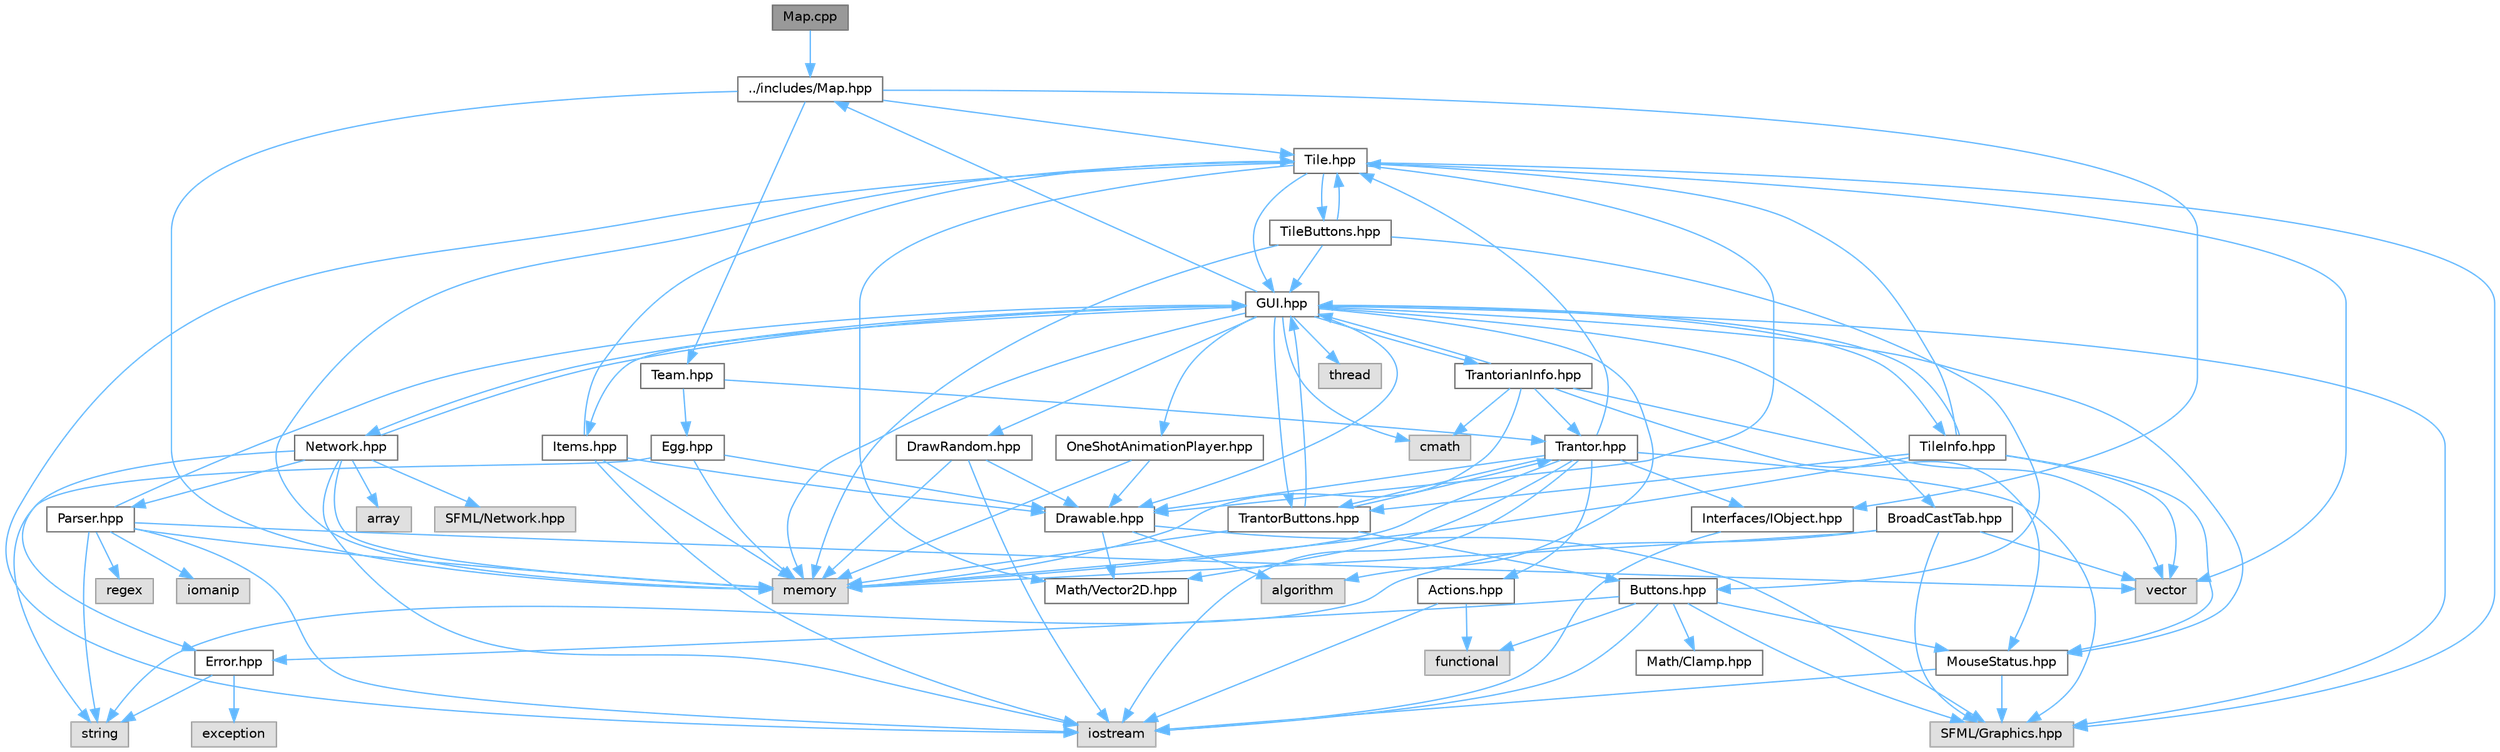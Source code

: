 digraph "Map.cpp"
{
 // LATEX_PDF_SIZE
  bgcolor="transparent";
  edge [fontname=Helvetica,fontsize=10,labelfontname=Helvetica,labelfontsize=10];
  node [fontname=Helvetica,fontsize=10,shape=box,height=0.2,width=0.4];
  Node1 [label="Map.cpp",height=0.2,width=0.4,color="gray40", fillcolor="grey60", style="filled", fontcolor="black",tooltip=" "];
  Node1 -> Node2 [color="steelblue1",style="solid"];
  Node2 [label="../includes/Map.hpp",height=0.2,width=0.4,color="grey40", fillcolor="white", style="filled",URL="$Map_8hpp.html",tooltip=" "];
  Node2 -> Node3 [color="steelblue1",style="solid"];
  Node3 [label="memory",height=0.2,width=0.4,color="grey60", fillcolor="#E0E0E0", style="filled",tooltip=" "];
  Node2 -> Node4 [color="steelblue1",style="solid"];
  Node4 [label="Interfaces/IObject.hpp",height=0.2,width=0.4,color="grey40", fillcolor="white", style="filled",URL="$IObject_8hpp.html",tooltip=" "];
  Node4 -> Node5 [color="steelblue1",style="solid"];
  Node5 [label="iostream",height=0.2,width=0.4,color="grey60", fillcolor="#E0E0E0", style="filled",tooltip=" "];
  Node2 -> Node6 [color="steelblue1",style="solid"];
  Node6 [label="Tile.hpp",height=0.2,width=0.4,color="grey40", fillcolor="white", style="filled",URL="$Tile_8hpp.html",tooltip=" "];
  Node6 -> Node5 [color="steelblue1",style="solid"];
  Node6 -> Node7 [color="steelblue1",style="solid"];
  Node7 [label="vector",height=0.2,width=0.4,color="grey60", fillcolor="#E0E0E0", style="filled",tooltip=" "];
  Node6 -> Node3 [color="steelblue1",style="solid"];
  Node6 -> Node8 [color="steelblue1",style="solid"];
  Node8 [label="SFML/Graphics.hpp",height=0.2,width=0.4,color="grey60", fillcolor="#E0E0E0", style="filled",tooltip=" "];
  Node6 -> Node9 [color="steelblue1",style="solid"];
  Node9 [label="Math/Vector2D.hpp",height=0.2,width=0.4,color="grey40", fillcolor="white", style="filled",URL="$Vector2D_8hpp.html",tooltip=" "];
  Node6 -> Node10 [color="steelblue1",style="solid"];
  Node10 [label="GUI.hpp",height=0.2,width=0.4,color="grey40", fillcolor="white", style="filled",URL="$GUI_8hpp.html",tooltip=" "];
  Node10 -> Node3 [color="steelblue1",style="solid"];
  Node10 -> Node11 [color="steelblue1",style="solid"];
  Node11 [label="thread",height=0.2,width=0.4,color="grey60", fillcolor="#E0E0E0", style="filled",tooltip=" "];
  Node10 -> Node8 [color="steelblue1",style="solid"];
  Node10 -> Node12 [color="steelblue1",style="solid"];
  Node12 [label="MouseStatus.hpp",height=0.2,width=0.4,color="grey40", fillcolor="white", style="filled",URL="$MouseStatus_8hpp.html",tooltip=" "];
  Node12 -> Node8 [color="steelblue1",style="solid"];
  Node12 -> Node5 [color="steelblue1",style="solid"];
  Node10 -> Node13 [color="steelblue1",style="solid"];
  Node13 [label="Drawable.hpp",height=0.2,width=0.4,color="grey40", fillcolor="white", style="filled",URL="$Drawable_8hpp.html",tooltip=" "];
  Node13 -> Node8 [color="steelblue1",style="solid"];
  Node13 -> Node9 [color="steelblue1",style="solid"];
  Node13 -> Node14 [color="steelblue1",style="solid"];
  Node14 [label="algorithm",height=0.2,width=0.4,color="grey60", fillcolor="#E0E0E0", style="filled",tooltip=" "];
  Node10 -> Node15 [color="steelblue1",style="solid"];
  Node15 [label="Network.hpp",height=0.2,width=0.4,color="grey40", fillcolor="white", style="filled",URL="$Network_8hpp.html",tooltip=" "];
  Node15 -> Node3 [color="steelblue1",style="solid"];
  Node15 -> Node16 [color="steelblue1",style="solid"];
  Node16 [label="array",height=0.2,width=0.4,color="grey60", fillcolor="#E0E0E0", style="filled",tooltip=" "];
  Node15 -> Node5 [color="steelblue1",style="solid"];
  Node15 -> Node17 [color="steelblue1",style="solid"];
  Node17 [label="Error.hpp",height=0.2,width=0.4,color="grey40", fillcolor="white", style="filled",URL="$Error_8hpp.html",tooltip=" "];
  Node17 -> Node18 [color="steelblue1",style="solid"];
  Node18 [label="exception",height=0.2,width=0.4,color="grey60", fillcolor="#E0E0E0", style="filled",tooltip=" "];
  Node17 -> Node19 [color="steelblue1",style="solid"];
  Node19 [label="string",height=0.2,width=0.4,color="grey60", fillcolor="#E0E0E0", style="filled",tooltip=" "];
  Node15 -> Node20 [color="steelblue1",style="solid"];
  Node20 [label="Parser.hpp",height=0.2,width=0.4,color="grey40", fillcolor="white", style="filled",URL="$Parser_8hpp.html",tooltip=" "];
  Node20 -> Node5 [color="steelblue1",style="solid"];
  Node20 -> Node7 [color="steelblue1",style="solid"];
  Node20 -> Node19 [color="steelblue1",style="solid"];
  Node20 -> Node21 [color="steelblue1",style="solid"];
  Node21 [label="iomanip",height=0.2,width=0.4,color="grey60", fillcolor="#E0E0E0", style="filled",tooltip=" "];
  Node20 -> Node3 [color="steelblue1",style="solid"];
  Node20 -> Node22 [color="steelblue1",style="solid"];
  Node22 [label="regex",height=0.2,width=0.4,color="grey60", fillcolor="#E0E0E0", style="filled",tooltip=" "];
  Node20 -> Node10 [color="steelblue1",style="solid"];
  Node15 -> Node23 [color="steelblue1",style="solid"];
  Node23 [label="SFML/Network.hpp",height=0.2,width=0.4,color="grey60", fillcolor="#E0E0E0", style="filled",tooltip=" "];
  Node15 -> Node10 [color="steelblue1",style="solid"];
  Node10 -> Node24 [color="steelblue1",style="solid"];
  Node24 [label="Items.hpp",height=0.2,width=0.4,color="grey40", fillcolor="white", style="filled",URL="$Items_8hpp.html",tooltip=" "];
  Node24 -> Node13 [color="steelblue1",style="solid"];
  Node24 -> Node6 [color="steelblue1",style="solid"];
  Node24 -> Node5 [color="steelblue1",style="solid"];
  Node24 -> Node3 [color="steelblue1",style="solid"];
  Node10 -> Node2 [color="steelblue1",style="solid"];
  Node10 -> Node25 [color="steelblue1",style="solid"];
  Node25 [label="TrantorianInfo.hpp",height=0.2,width=0.4,color="grey40", fillcolor="white", style="filled",URL="$TrantorianInfo_8hpp.html",tooltip=" "];
  Node25 -> Node12 [color="steelblue1",style="solid"];
  Node25 -> Node3 [color="steelblue1",style="solid"];
  Node25 -> Node7 [color="steelblue1",style="solid"];
  Node25 -> Node26 [color="steelblue1",style="solid"];
  Node26 [label="Trantor.hpp",height=0.2,width=0.4,color="grey40", fillcolor="white", style="filled",URL="$Trantor_8hpp.html",tooltip=" "];
  Node26 -> Node3 [color="steelblue1",style="solid"];
  Node26 -> Node5 [color="steelblue1",style="solid"];
  Node26 -> Node8 [color="steelblue1",style="solid"];
  Node26 -> Node9 [color="steelblue1",style="solid"];
  Node26 -> Node27 [color="steelblue1",style="solid"];
  Node27 [label="Actions.hpp",height=0.2,width=0.4,color="grey40", fillcolor="white", style="filled",URL="$Actions_8hpp.html",tooltip=" "];
  Node27 -> Node5 [color="steelblue1",style="solid"];
  Node27 -> Node28 [color="steelblue1",style="solid"];
  Node28 [label="functional",height=0.2,width=0.4,color="grey60", fillcolor="#E0E0E0", style="filled",tooltip=" "];
  Node26 -> Node4 [color="steelblue1",style="solid"];
  Node26 -> Node13 [color="steelblue1",style="solid"];
  Node26 -> Node6 [color="steelblue1",style="solid"];
  Node26 -> Node29 [color="steelblue1",style="solid"];
  Node29 [label="TrantorButtons.hpp",height=0.2,width=0.4,color="grey40", fillcolor="white", style="filled",URL="$TrantorButtons_8hpp.html",tooltip=" "];
  Node29 -> Node3 [color="steelblue1",style="solid"];
  Node29 -> Node26 [color="steelblue1",style="solid"];
  Node29 -> Node30 [color="steelblue1",style="solid"];
  Node30 [label="Buttons.hpp",height=0.2,width=0.4,color="grey40", fillcolor="white", style="filled",URL="$Buttons_8hpp.html",tooltip=" "];
  Node30 -> Node8 [color="steelblue1",style="solid"];
  Node30 -> Node12 [color="steelblue1",style="solid"];
  Node30 -> Node31 [color="steelblue1",style="solid"];
  Node31 [label="Math/Clamp.hpp",height=0.2,width=0.4,color="grey40", fillcolor="white", style="filled",URL="$Clamp_8hpp.html",tooltip=" "];
  Node30 -> Node17 [color="steelblue1",style="solid"];
  Node30 -> Node5 [color="steelblue1",style="solid"];
  Node30 -> Node28 [color="steelblue1",style="solid"];
  Node29 -> Node10 [color="steelblue1",style="solid"];
  Node25 -> Node10 [color="steelblue1",style="solid"];
  Node25 -> Node32 [color="steelblue1",style="solid"];
  Node32 [label="cmath",height=0.2,width=0.4,color="grey60", fillcolor="#E0E0E0", style="filled",tooltip=" "];
  Node10 -> Node33 [color="steelblue1",style="solid"];
  Node33 [label="TileInfo.hpp",height=0.2,width=0.4,color="grey40", fillcolor="white", style="filled",URL="$TileInfo_8hpp.html",tooltip=" "];
  Node33 -> Node6 [color="steelblue1",style="solid"];
  Node33 -> Node12 [color="steelblue1",style="solid"];
  Node33 -> Node29 [color="steelblue1",style="solid"];
  Node33 -> Node3 [color="steelblue1",style="solid"];
  Node33 -> Node7 [color="steelblue1",style="solid"];
  Node33 -> Node10 [color="steelblue1",style="solid"];
  Node10 -> Node34 [color="steelblue1",style="solid"];
  Node34 [label="DrawRandom.hpp",height=0.2,width=0.4,color="grey40", fillcolor="white", style="filled",URL="$DrawRandom_8hpp.html",tooltip=" "];
  Node34 -> Node5 [color="steelblue1",style="solid"];
  Node34 -> Node3 [color="steelblue1",style="solid"];
  Node34 -> Node13 [color="steelblue1",style="solid"];
  Node10 -> Node35 [color="steelblue1",style="solid"];
  Node35 [label="BroadCastTab.hpp",height=0.2,width=0.4,color="grey40", fillcolor="white", style="filled",URL="$BroadCastTab_8hpp.html",tooltip=" "];
  Node35 -> Node8 [color="steelblue1",style="solid"];
  Node35 -> Node7 [color="steelblue1",style="solid"];
  Node35 -> Node19 [color="steelblue1",style="solid"];
  Node35 -> Node3 [color="steelblue1",style="solid"];
  Node10 -> Node36 [color="steelblue1",style="solid"];
  Node36 [label="OneShotAnimationPlayer.hpp",height=0.2,width=0.4,color="grey40", fillcolor="white", style="filled",URL="$OneShotAnimationPlayer_8hpp.html",tooltip=" "];
  Node36 -> Node3 [color="steelblue1",style="solid"];
  Node36 -> Node13 [color="steelblue1",style="solid"];
  Node10 -> Node29 [color="steelblue1",style="solid"];
  Node10 -> Node32 [color="steelblue1",style="solid"];
  Node10 -> Node14 [color="steelblue1",style="solid"];
  Node6 -> Node37 [color="steelblue1",style="solid"];
  Node37 [label="TileButtons.hpp",height=0.2,width=0.4,color="grey40", fillcolor="white", style="filled",URL="$TileButtons_8hpp.html",tooltip=" "];
  Node37 -> Node3 [color="steelblue1",style="solid"];
  Node37 -> Node6 [color="steelblue1",style="solid"];
  Node37 -> Node30 [color="steelblue1",style="solid"];
  Node37 -> Node10 [color="steelblue1",style="solid"];
  Node6 -> Node13 [color="steelblue1",style="solid"];
  Node2 -> Node38 [color="steelblue1",style="solid"];
  Node38 [label="Team.hpp",height=0.2,width=0.4,color="grey40", fillcolor="white", style="filled",URL="$Team_8hpp.html",tooltip=" "];
  Node38 -> Node26 [color="steelblue1",style="solid"];
  Node38 -> Node39 [color="steelblue1",style="solid"];
  Node39 [label="Egg.hpp",height=0.2,width=0.4,color="grey40", fillcolor="white", style="filled",URL="$Egg_8hpp.html",tooltip=" "];
  Node39 -> Node13 [color="steelblue1",style="solid"];
  Node39 -> Node3 [color="steelblue1",style="solid"];
  Node39 -> Node19 [color="steelblue1",style="solid"];
}
